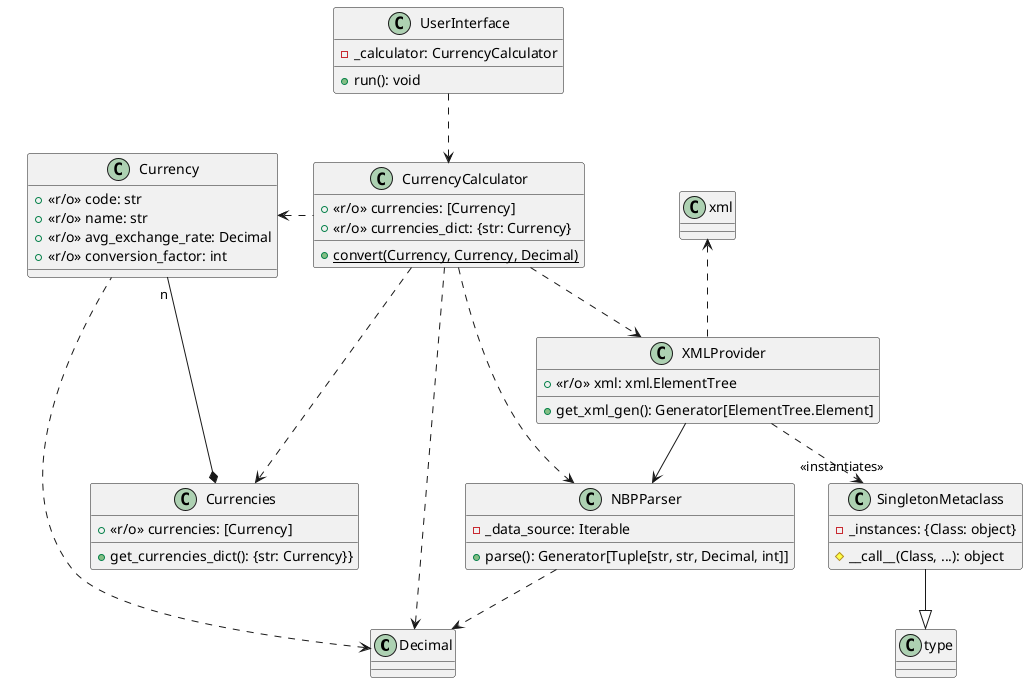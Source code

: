 @startuml

class Decimal
Decimal <-[dashed]- CurrencyCalculator
Decimal <-[dashed]- Currency
Decimal <-u[dashed]- NBPParser

class xml
xml <-d[dashed]- XMLProvider

class Currency {
    + <<r/o>> code: str
    + <<r/o>> name: str
    + <<r/o>> avg_exchange_rate: Decimal
    + <<r/o>> conversion_factor: int
}

class Currencies {
    + <<r/o>> currencies: [Currency]
    + get_currencies_dict(): {str: Currency}}
}
Currencies *-- "n" Currency


class SingletonMetaclass {
    - _instances: {Class: object}
    # __call__(Class, ...): object
}
SingletonMetaclass -d-|> type

class NBPParser {
    - _data_source: Iterable
    + parse(): Generator[Tuple[str, str, Decimal, int]]
}

class XMLProvider {
    + <<r/o>> xml: xml.ElementTree
    + get_xml_gen(): Generator[ElementTree.Element]
}
XMLProvider -[dashed]-> "<<instantiates>>" SingletonMetaclass
XMLProvider --> NBPParser

class CurrencyCalculator {
    + <<r/o>> currencies: [Currency]
    + <<r/o>> currencies_dict: {str: Currency}
    + {static} convert(Currency, Currency, Decimal)
}
CurrencyCalculator -[dashed]-> XMLProvider
CurrencyCalculator -[dashed]--> NBPParser
CurrencyCalculator -[dashed]--> Currencies
CurrencyCalculator -l[dashed]-> Currency

class UserInterface {
    - _calculator: CurrencyCalculator
    + run(): void
}
UserInterface -[dashed]-> CurrencyCalculator

@enduml